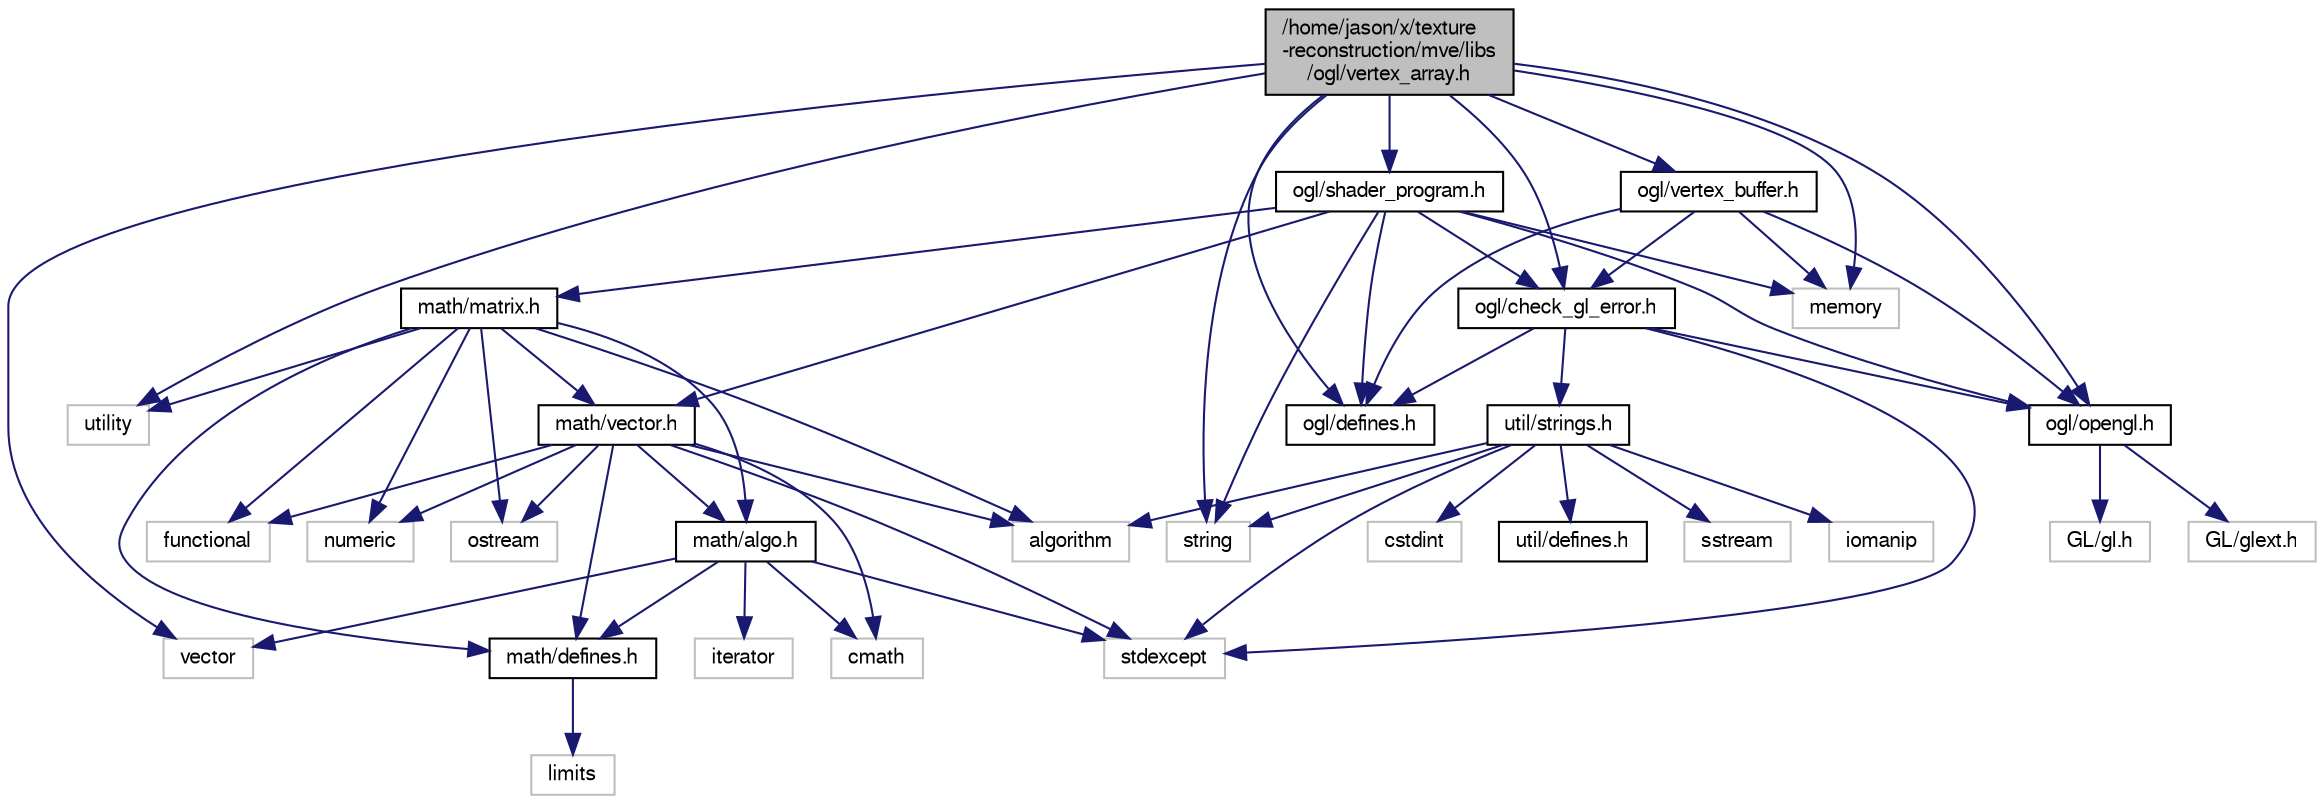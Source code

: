 digraph "/home/jason/x/texture-reconstruction/mve/libs/ogl/vertex_array.h"
{
  edge [fontname="FreeSans",fontsize="10",labelfontname="FreeSans",labelfontsize="10"];
  node [fontname="FreeSans",fontsize="10",shape=record];
  Node0 [label="/home/jason/x/texture\l-reconstruction/mve/libs\l/ogl/vertex_array.h",height=0.2,width=0.4,color="black", fillcolor="grey75", style="filled", fontcolor="black"];
  Node0 -> Node1 [color="midnightblue",fontsize="10",style="solid",fontname="FreeSans"];
  Node1 [label="utility",height=0.2,width=0.4,color="grey75", fillcolor="white", style="filled"];
  Node0 -> Node2 [color="midnightblue",fontsize="10",style="solid",fontname="FreeSans"];
  Node2 [label="vector",height=0.2,width=0.4,color="grey75", fillcolor="white", style="filled"];
  Node0 -> Node3 [color="midnightblue",fontsize="10",style="solid",fontname="FreeSans"];
  Node3 [label="string",height=0.2,width=0.4,color="grey75", fillcolor="white", style="filled"];
  Node0 -> Node4 [color="midnightblue",fontsize="10",style="solid",fontname="FreeSans"];
  Node4 [label="memory",height=0.2,width=0.4,color="grey75", fillcolor="white", style="filled"];
  Node0 -> Node5 [color="midnightblue",fontsize="10",style="solid",fontname="FreeSans"];
  Node5 [label="ogl/defines.h",height=0.2,width=0.4,color="black", fillcolor="white", style="filled",URL="$ogl_2defines_8h.html"];
  Node0 -> Node6 [color="midnightblue",fontsize="10",style="solid",fontname="FreeSans"];
  Node6 [label="ogl/opengl.h",height=0.2,width=0.4,color="black", fillcolor="white", style="filled",URL="$opengl_8h.html"];
  Node6 -> Node7 [color="midnightblue",fontsize="10",style="solid",fontname="FreeSans"];
  Node7 [label="GL/gl.h",height=0.2,width=0.4,color="grey75", fillcolor="white", style="filled"];
  Node6 -> Node8 [color="midnightblue",fontsize="10",style="solid",fontname="FreeSans"];
  Node8 [label="GL/glext.h",height=0.2,width=0.4,color="grey75", fillcolor="white", style="filled"];
  Node0 -> Node9 [color="midnightblue",fontsize="10",style="solid",fontname="FreeSans"];
  Node9 [label="ogl/check_gl_error.h",height=0.2,width=0.4,color="black", fillcolor="white", style="filled",URL="$check__gl__error_8h.html"];
  Node9 -> Node10 [color="midnightblue",fontsize="10",style="solid",fontname="FreeSans"];
  Node10 [label="stdexcept",height=0.2,width=0.4,color="grey75", fillcolor="white", style="filled"];
  Node9 -> Node5 [color="midnightblue",fontsize="10",style="solid",fontname="FreeSans"];
  Node9 -> Node6 [color="midnightblue",fontsize="10",style="solid",fontname="FreeSans"];
  Node9 -> Node11 [color="midnightblue",fontsize="10",style="solid",fontname="FreeSans"];
  Node11 [label="util/strings.h",height=0.2,width=0.4,color="black", fillcolor="white", style="filled",URL="$strings_8h.html"];
  Node11 -> Node12 [color="midnightblue",fontsize="10",style="solid",fontname="FreeSans"];
  Node12 [label="sstream",height=0.2,width=0.4,color="grey75", fillcolor="white", style="filled"];
  Node11 -> Node3 [color="midnightblue",fontsize="10",style="solid",fontname="FreeSans"];
  Node11 -> Node13 [color="midnightblue",fontsize="10",style="solid",fontname="FreeSans"];
  Node13 [label="iomanip",height=0.2,width=0.4,color="grey75", fillcolor="white", style="filled"];
  Node11 -> Node10 [color="midnightblue",fontsize="10",style="solid",fontname="FreeSans"];
  Node11 -> Node14 [color="midnightblue",fontsize="10",style="solid",fontname="FreeSans"];
  Node14 [label="algorithm",height=0.2,width=0.4,color="grey75", fillcolor="white", style="filled"];
  Node11 -> Node15 [color="midnightblue",fontsize="10",style="solid",fontname="FreeSans"];
  Node15 [label="cstdint",height=0.2,width=0.4,color="grey75", fillcolor="white", style="filled"];
  Node11 -> Node16 [color="midnightblue",fontsize="10",style="solid",fontname="FreeSans"];
  Node16 [label="util/defines.h",height=0.2,width=0.4,color="black", fillcolor="white", style="filled",URL="$util_2defines_8h.html"];
  Node0 -> Node17 [color="midnightblue",fontsize="10",style="solid",fontname="FreeSans"];
  Node17 [label="ogl/shader_program.h",height=0.2,width=0.4,color="black", fillcolor="white", style="filled",URL="$shader__program_8h.html"];
  Node17 -> Node3 [color="midnightblue",fontsize="10",style="solid",fontname="FreeSans"];
  Node17 -> Node4 [color="midnightblue",fontsize="10",style="solid",fontname="FreeSans"];
  Node17 -> Node18 [color="midnightblue",fontsize="10",style="solid",fontname="FreeSans"];
  Node18 [label="math/vector.h",height=0.2,width=0.4,color="black", fillcolor="white", style="filled",URL="$vector_8h.html"];
  Node18 -> Node14 [color="midnightblue",fontsize="10",style="solid",fontname="FreeSans"];
  Node18 -> Node19 [color="midnightblue",fontsize="10",style="solid",fontname="FreeSans"];
  Node19 [label="functional",height=0.2,width=0.4,color="grey75", fillcolor="white", style="filled"];
  Node18 -> Node10 [color="midnightblue",fontsize="10",style="solid",fontname="FreeSans"];
  Node18 -> Node20 [color="midnightblue",fontsize="10",style="solid",fontname="FreeSans"];
  Node20 [label="numeric",height=0.2,width=0.4,color="grey75", fillcolor="white", style="filled"];
  Node18 -> Node21 [color="midnightblue",fontsize="10",style="solid",fontname="FreeSans"];
  Node21 [label="cmath",height=0.2,width=0.4,color="grey75", fillcolor="white", style="filled"];
  Node18 -> Node22 [color="midnightblue",fontsize="10",style="solid",fontname="FreeSans"];
  Node22 [label="ostream",height=0.2,width=0.4,color="grey75", fillcolor="white", style="filled"];
  Node18 -> Node23 [color="midnightblue",fontsize="10",style="solid",fontname="FreeSans"];
  Node23 [label="math/defines.h",height=0.2,width=0.4,color="black", fillcolor="white", style="filled",URL="$math_2defines_8h.html"];
  Node23 -> Node24 [color="midnightblue",fontsize="10",style="solid",fontname="FreeSans"];
  Node24 [label="limits",height=0.2,width=0.4,color="grey75", fillcolor="white", style="filled"];
  Node18 -> Node25 [color="midnightblue",fontsize="10",style="solid",fontname="FreeSans"];
  Node25 [label="math/algo.h",height=0.2,width=0.4,color="black", fillcolor="white", style="filled",URL="$algo_8h.html"];
  Node25 -> Node21 [color="midnightblue",fontsize="10",style="solid",fontname="FreeSans"];
  Node25 -> Node2 [color="midnightblue",fontsize="10",style="solid",fontname="FreeSans"];
  Node25 -> Node26 [color="midnightblue",fontsize="10",style="solid",fontname="FreeSans"];
  Node26 [label="iterator",height=0.2,width=0.4,color="grey75", fillcolor="white", style="filled"];
  Node25 -> Node10 [color="midnightblue",fontsize="10",style="solid",fontname="FreeSans"];
  Node25 -> Node23 [color="midnightblue",fontsize="10",style="solid",fontname="FreeSans"];
  Node17 -> Node27 [color="midnightblue",fontsize="10",style="solid",fontname="FreeSans"];
  Node27 [label="math/matrix.h",height=0.2,width=0.4,color="black", fillcolor="white", style="filled",URL="$matrix_8h.html"];
  Node27 -> Node14 [color="midnightblue",fontsize="10",style="solid",fontname="FreeSans"];
  Node27 -> Node19 [color="midnightblue",fontsize="10",style="solid",fontname="FreeSans"];
  Node27 -> Node1 [color="midnightblue",fontsize="10",style="solid",fontname="FreeSans"];
  Node27 -> Node20 [color="midnightblue",fontsize="10",style="solid",fontname="FreeSans"];
  Node27 -> Node22 [color="midnightblue",fontsize="10",style="solid",fontname="FreeSans"];
  Node27 -> Node23 [color="midnightblue",fontsize="10",style="solid",fontname="FreeSans"];
  Node27 -> Node25 [color="midnightblue",fontsize="10",style="solid",fontname="FreeSans"];
  Node27 -> Node18 [color="midnightblue",fontsize="10",style="solid",fontname="FreeSans"];
  Node17 -> Node5 [color="midnightblue",fontsize="10",style="solid",fontname="FreeSans"];
  Node17 -> Node6 [color="midnightblue",fontsize="10",style="solid",fontname="FreeSans"];
  Node17 -> Node9 [color="midnightblue",fontsize="10",style="solid",fontname="FreeSans"];
  Node0 -> Node28 [color="midnightblue",fontsize="10",style="solid",fontname="FreeSans"];
  Node28 [label="ogl/vertex_buffer.h",height=0.2,width=0.4,color="black", fillcolor="white", style="filled",URL="$vertex__buffer_8h.html"];
  Node28 -> Node4 [color="midnightblue",fontsize="10",style="solid",fontname="FreeSans"];
  Node28 -> Node5 [color="midnightblue",fontsize="10",style="solid",fontname="FreeSans"];
  Node28 -> Node6 [color="midnightblue",fontsize="10",style="solid",fontname="FreeSans"];
  Node28 -> Node9 [color="midnightblue",fontsize="10",style="solid",fontname="FreeSans"];
}
